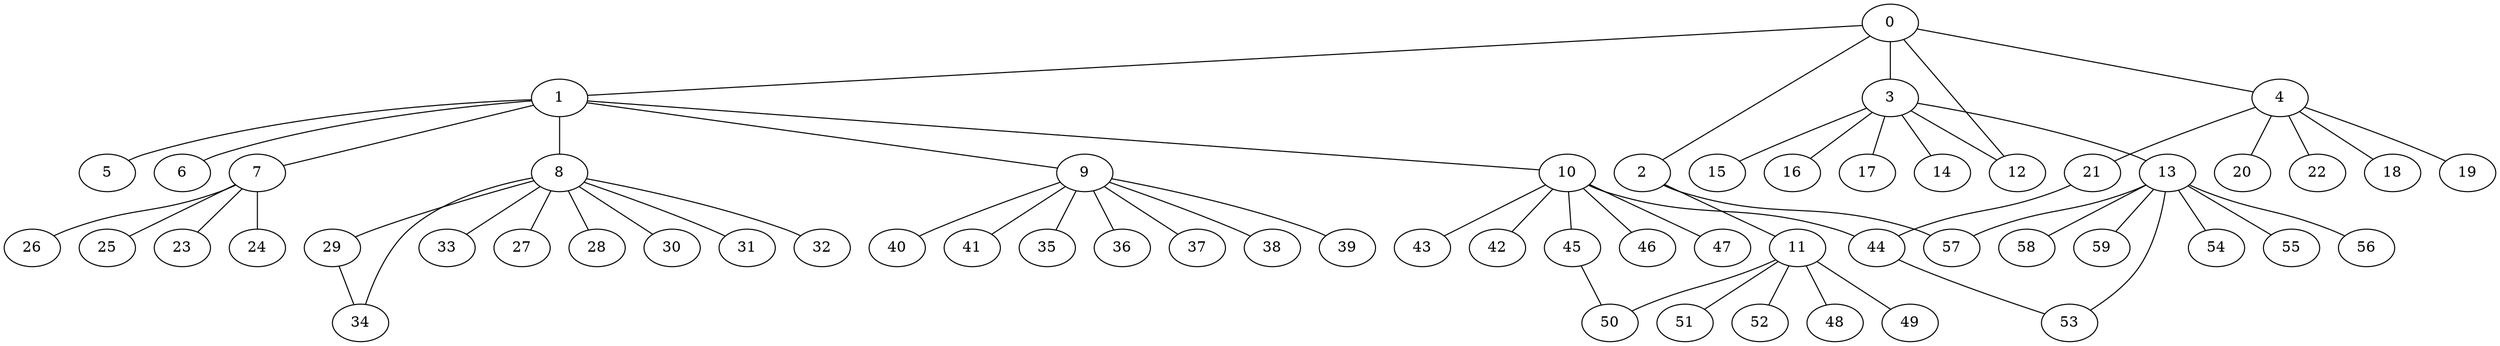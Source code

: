 
graph graphname {
    0 -- 1
0 -- 2
0 -- 3
0 -- 4
0 -- 12
1 -- 5
1 -- 6
1 -- 7
1 -- 8
1 -- 9
1 -- 10
2 -- 11
2 -- 57
3 -- 12
3 -- 13
3 -- 14
3 -- 15
3 -- 16
3 -- 17
4 -- 18
4 -- 19
4 -- 20
4 -- 21
4 -- 22
7 -- 24
7 -- 26
7 -- 25
7 -- 23
8 -- 32
8 -- 34
8 -- 33
8 -- 27
8 -- 28
8 -- 29
8 -- 30
8 -- 31
9 -- 35
9 -- 36
9 -- 37
9 -- 38
9 -- 39
9 -- 40
9 -- 41
10 -- 42
10 -- 43
10 -- 44
10 -- 45
10 -- 46
10 -- 47
11 -- 48
11 -- 49
11 -- 50
11 -- 51
11 -- 52
13 -- 53
13 -- 54
13 -- 55
13 -- 56
13 -- 57
13 -- 58
13 -- 59
21 -- 44
29 -- 34
44 -- 53
45 -- 50

}

